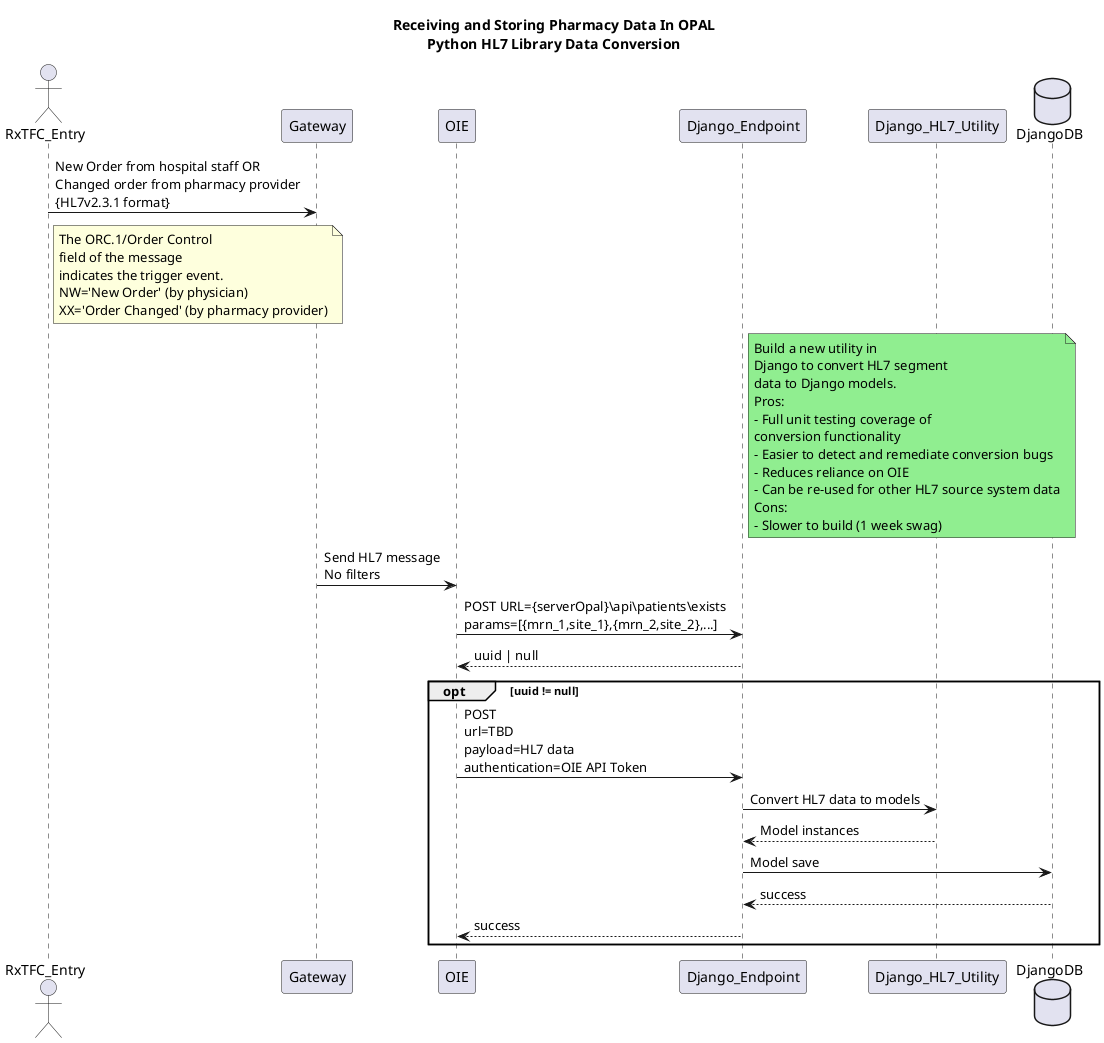 ' SPDX-FileCopyrightText: Copyright (C) 2024 Opal Health Informatics Group at the Research Institute of the McGill University Health Centre <john.kildea@mcgill.ca>
'
' SPDX-License-Identifier: CC-BY-SA-4.0

@startuml name End to End Pharmacy Data
title Receiving and Storing Pharmacy Data In OPAL\nPython HL7 Library Data Conversion

actor RxTFC_Entry as rxtfc
participant Gateway as gateway
participant OIE as oie
participant Django_Endpoint as django
participant Django_HL7_Utility as hl7_util
database DjangoDB as db

rxtfc -> gateway : New Order from hospital staff OR\nChanged order from pharmacy provider\n{HL7v2.3.1 format}
note right of rxtfc
The ORC.1/Order Control
field of the message
indicates the trigger event.
NW='New Order' (by physician)
XX='Order Changed' (by pharmacy provider)
end note
note right of django #LightGreen
Build a new utility in
Django to convert HL7 segment
data to Django models.
Pros:
- Full unit testing coverage of
conversion functionality
- Easier to detect and remediate conversion bugs
- Reduces reliance on OIE
- Can be re-used for other HL7 source system data
Cons:
- Slower to build (1 week swag)
end note
gateway -> oie : Send HL7 message\nNo filters
oie -> django: POST URL={serverOpal}\api\patients\exists\nparams=[{mrn_1,site_1},{mrn_2,site_2},...]
django --> oie: uuid | null
opt uuid != null
    oie -> django : POST\nurl=TBD\npayload=HL7 data\nauthentication=OIE API Token
    django -> hl7_util : Convert HL7 data to models
    hl7_util --> django : Model instances
    django -> db : Model save
    db --> django : success
    django --> oie : success
end
@enduml
